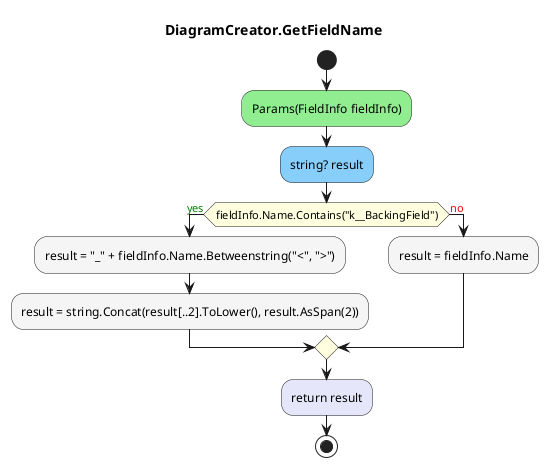 @startuml DiagramCreator.GetFieldName
title DiagramCreator.GetFieldName
start
#LightGreen:Params(FieldInfo fieldInfo);
#LightSkyBlue:string? result;
#LightYellow:if (fieldInfo.Name.Contains("k__BackingField")) then (<color:green>yes)
  #WhiteSmoke:result = "_" + fieldInfo.Name.Betweenstring("<", ">");
  #WhiteSmoke:result = string.Concat(result[..2].ToLower(), result.AsSpan(2));
  else (<color:red>no)
    #WhiteSmoke:result = fieldInfo.Name;
endif
#Lavender:return result;
stop
@enduml
